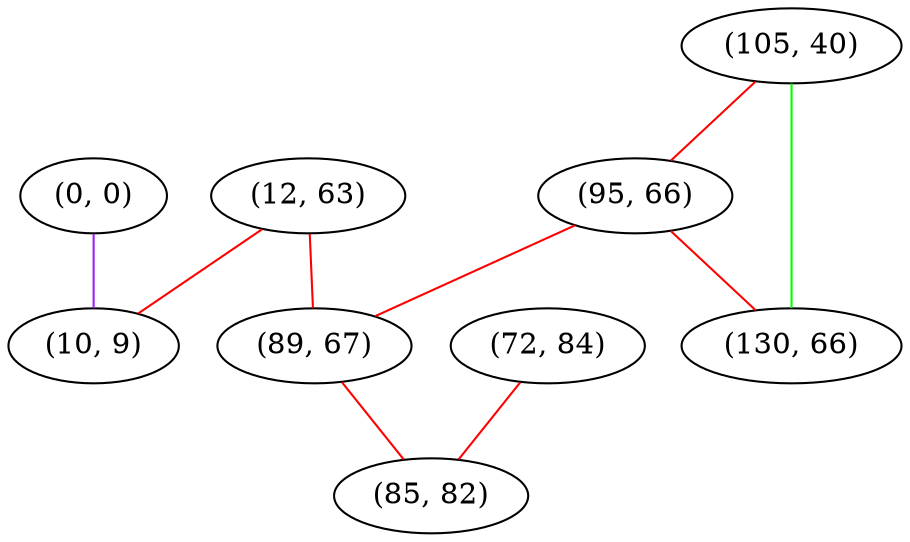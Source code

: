 graph "" {
"(0, 0)";
"(105, 40)";
"(72, 84)";
"(12, 63)";
"(95, 66)";
"(130, 66)";
"(89, 67)";
"(85, 82)";
"(10, 9)";
"(0, 0)" -- "(10, 9)"  [color=purple, key=0, weight=4];
"(105, 40)" -- "(95, 66)"  [color=red, key=0, weight=1];
"(105, 40)" -- "(130, 66)"  [color=green, key=0, weight=2];
"(72, 84)" -- "(85, 82)"  [color=red, key=0, weight=1];
"(12, 63)" -- "(89, 67)"  [color=red, key=0, weight=1];
"(12, 63)" -- "(10, 9)"  [color=red, key=0, weight=1];
"(95, 66)" -- "(89, 67)"  [color=red, key=0, weight=1];
"(95, 66)" -- "(130, 66)"  [color=red, key=0, weight=1];
"(89, 67)" -- "(85, 82)"  [color=red, key=0, weight=1];
}
